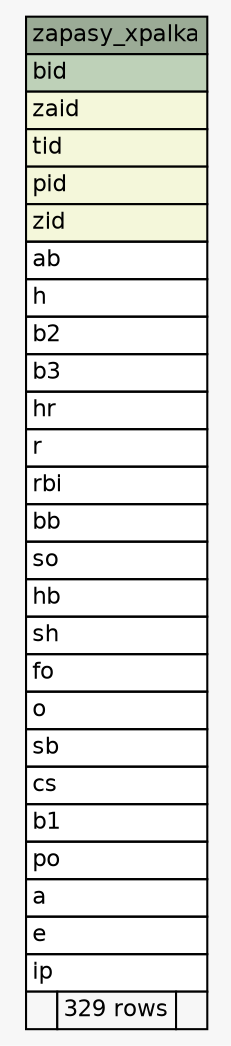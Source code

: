 // dot 2.38.0 on Mac OS X 10.9.4
// SchemaSpy rev 590
digraph "zapasy_xpalka" {
  graph [
    rankdir="RL"
    bgcolor="#f7f7f7"
    nodesep="0.18"
    ranksep="0.46"
    fontname="Helvetica"
    fontsize="11"
  ];
  node [
    fontname="Helvetica"
    fontsize="11"
    shape="plaintext"
  ];
  edge [
    arrowsize="0.8"
  ];
  "zapasy_xpalka" [
    label=<
    <TABLE BORDER="0" CELLBORDER="1" CELLSPACING="0" BGCOLOR="#ffffff">
      <TR><TD COLSPAN="3" BGCOLOR="#9bab96" ALIGN="CENTER">zapasy_xpalka</TD></TR>
      <TR><TD PORT="bid" COLSPAN="3" BGCOLOR="#bed1b8" ALIGN="LEFT">bid</TD></TR>
      <TR><TD PORT="zaid" COLSPAN="3" BGCOLOR="#f4f7da" ALIGN="LEFT">zaid</TD></TR>
      <TR><TD PORT="tid" COLSPAN="3" BGCOLOR="#f4f7da" ALIGN="LEFT">tid</TD></TR>
      <TR><TD PORT="pid" COLSPAN="3" BGCOLOR="#f4f7da" ALIGN="LEFT">pid</TD></TR>
      <TR><TD PORT="zid" COLSPAN="3" BGCOLOR="#f4f7da" ALIGN="LEFT">zid</TD></TR>
      <TR><TD PORT="ab" COLSPAN="3" ALIGN="LEFT">ab</TD></TR>
      <TR><TD PORT="h" COLSPAN="3" ALIGN="LEFT">h</TD></TR>
      <TR><TD PORT="b2" COLSPAN="3" ALIGN="LEFT">b2</TD></TR>
      <TR><TD PORT="b3" COLSPAN="3" ALIGN="LEFT">b3</TD></TR>
      <TR><TD PORT="hr" COLSPAN="3" ALIGN="LEFT">hr</TD></TR>
      <TR><TD PORT="r" COLSPAN="3" ALIGN="LEFT">r</TD></TR>
      <TR><TD PORT="rbi" COLSPAN="3" ALIGN="LEFT">rbi</TD></TR>
      <TR><TD PORT="bb" COLSPAN="3" ALIGN="LEFT">bb</TD></TR>
      <TR><TD PORT="so" COLSPAN="3" ALIGN="LEFT">so</TD></TR>
      <TR><TD PORT="hb" COLSPAN="3" ALIGN="LEFT">hb</TD></TR>
      <TR><TD PORT="sh" COLSPAN="3" ALIGN="LEFT">sh</TD></TR>
      <TR><TD PORT="fo" COLSPAN="3" ALIGN="LEFT">fo</TD></TR>
      <TR><TD PORT="o" COLSPAN="3" ALIGN="LEFT">o</TD></TR>
      <TR><TD PORT="sb" COLSPAN="3" ALIGN="LEFT">sb</TD></TR>
      <TR><TD PORT="cs" COLSPAN="3" ALIGN="LEFT">cs</TD></TR>
      <TR><TD PORT="b1" COLSPAN="3" ALIGN="LEFT">b1</TD></TR>
      <TR><TD PORT="po" COLSPAN="3" ALIGN="LEFT">po</TD></TR>
      <TR><TD PORT="a" COLSPAN="3" ALIGN="LEFT">a</TD></TR>
      <TR><TD PORT="e" COLSPAN="3" ALIGN="LEFT">e</TD></TR>
      <TR><TD PORT="ip" COLSPAN="3" ALIGN="LEFT">ip</TD></TR>
      <TR><TD ALIGN="LEFT" BGCOLOR="#f7f7f7">  </TD><TD ALIGN="RIGHT" BGCOLOR="#f7f7f7">329 rows</TD><TD ALIGN="RIGHT" BGCOLOR="#f7f7f7">  </TD></TR>
    </TABLE>>
    URL="tables/zapasy_xpalka.html"
    tooltip="zapasy_xpalka"
  ];
}
